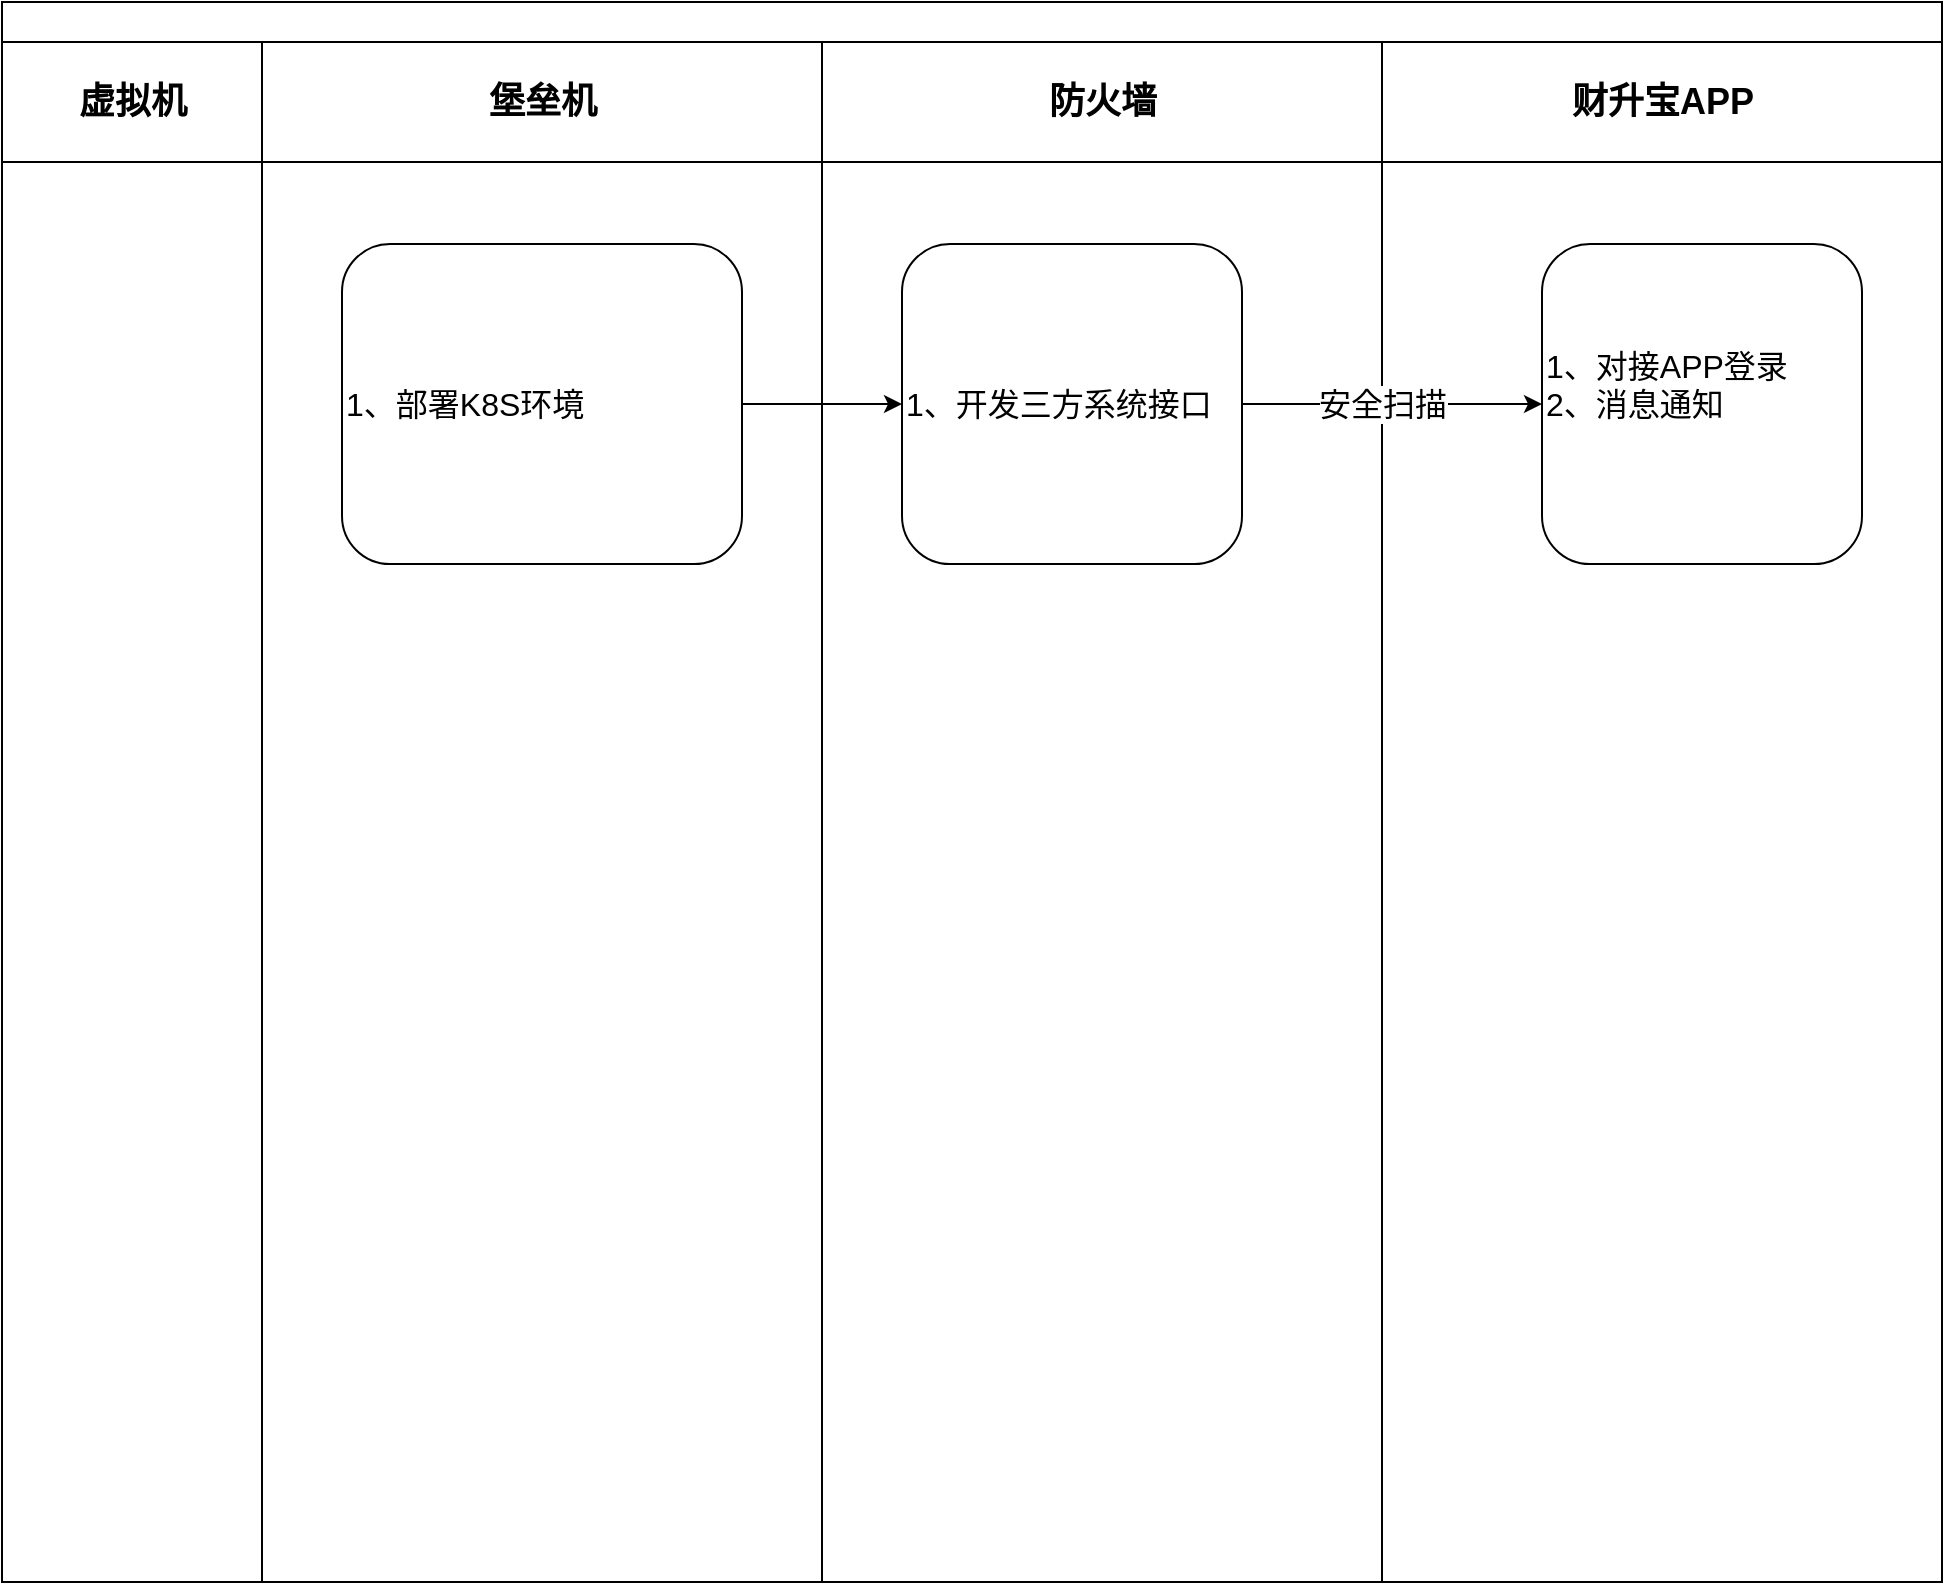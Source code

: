 <mxfile version="24.0.4" type="github">
  <diagram name="Page-1" id="74e2e168-ea6b-b213-b513-2b3c1d86103e">
    <mxGraphModel dx="1434" dy="746" grid="1" gridSize="10" guides="1" tooltips="1" connect="1" arrows="1" fold="1" page="1" pageScale="1" pageWidth="1100" pageHeight="850" background="none" math="0" shadow="0">
      <root>
        <mxCell id="0" />
        <mxCell id="1" parent="0" />
        <mxCell id="77e6c97f196da883-1" value="" style="swimlane;html=1;childLayout=stackLayout;startSize=20;rounded=0;shadow=0;labelBackgroundColor=none;strokeWidth=1;fontFamily=Verdana;fontSize=8;align=center;" parent="1" vertex="1">
          <mxGeometry x="70" y="40" width="970" height="790" as="geometry" />
        </mxCell>
        <mxCell id="77e6c97f196da883-2" value="&lt;font style=&quot;font-size: 18px;&quot;&gt;虚拟机&lt;/font&gt;" style="swimlane;html=1;startSize=60;" parent="77e6c97f196da883-1" vertex="1">
          <mxGeometry y="20" width="130" height="770" as="geometry" />
        </mxCell>
        <mxCell id="77e6c97f196da883-3" value="&lt;font style=&quot;font-size: 18px;&quot;&gt;堡垒机&lt;/font&gt;" style="swimlane;html=1;startSize=60;" parent="77e6c97f196da883-1" vertex="1">
          <mxGeometry x="130" y="20" width="280" height="770" as="geometry" />
        </mxCell>
        <mxCell id="uph5sfU3wwESWTErg2y2-1" value="&lt;font style=&quot;font-size: 16px;&quot;&gt;1、部署K8S环境&lt;/font&gt;" style="rounded=1;whiteSpace=wrap;html=1;align=left;" vertex="1" parent="77e6c97f196da883-3">
          <mxGeometry x="40" y="101" width="200" height="160" as="geometry" />
        </mxCell>
        <mxCell id="77e6c97f196da883-4" value="&lt;font style=&quot;font-size: 18px;&quot;&gt;防火墙&lt;/font&gt;" style="swimlane;html=1;startSize=60;" parent="77e6c97f196da883-1" vertex="1">
          <mxGeometry x="410" y="20" width="280" height="770" as="geometry" />
        </mxCell>
        <mxCell id="uph5sfU3wwESWTErg2y2-2" value="&lt;font style=&quot;font-size: 16px;&quot;&gt;1、开发三方系统接口&lt;/font&gt;" style="whiteSpace=wrap;html=1;rounded=1;align=left;" vertex="1" parent="77e6c97f196da883-4">
          <mxGeometry x="40" y="101" width="170" height="160" as="geometry" />
        </mxCell>
        <mxCell id="77e6c97f196da883-5" value="&lt;font style=&quot;font-size: 18px;&quot;&gt;财升宝APP&lt;/font&gt;" style="swimlane;html=1;startSize=60;" parent="77e6c97f196da883-1" vertex="1">
          <mxGeometry x="690" y="20" width="280" height="770" as="geometry" />
        </mxCell>
        <mxCell id="uph5sfU3wwESWTErg2y2-4" value="&lt;font style=&quot;font-size: 16px;&quot;&gt;1、对接APP登录&lt;/font&gt;&lt;div style=&quot;font-size: 16px;&quot;&gt;&lt;font style=&quot;font-size: 16px;&quot;&gt;2、消息通知&lt;/font&gt;&lt;/div&gt;&lt;div style=&quot;font-size: 16px;&quot;&gt;&lt;br&gt;&lt;/div&gt;" style="whiteSpace=wrap;html=1;rounded=1;align=left;" vertex="1" parent="77e6c97f196da883-5">
          <mxGeometry x="80" y="101" width="160" height="160" as="geometry" />
        </mxCell>
        <mxCell id="uph5sfU3wwESWTErg2y2-3" value="" style="edgeStyle=orthogonalEdgeStyle;rounded=0;orthogonalLoop=1;jettySize=auto;html=1;" edge="1" parent="77e6c97f196da883-1" source="uph5sfU3wwESWTErg2y2-1" target="uph5sfU3wwESWTErg2y2-2">
          <mxGeometry relative="1" as="geometry" />
        </mxCell>
        <mxCell id="uph5sfU3wwESWTErg2y2-5" value="" style="edgeStyle=orthogonalEdgeStyle;rounded=0;orthogonalLoop=1;jettySize=auto;html=1;" edge="1" parent="77e6c97f196da883-1" source="uph5sfU3wwESWTErg2y2-2" target="uph5sfU3wwESWTErg2y2-4">
          <mxGeometry relative="1" as="geometry" />
        </mxCell>
        <mxCell id="uph5sfU3wwESWTErg2y2-7" value="&lt;font style=&quot;font-size: 16px;&quot;&gt;安全扫描&lt;/font&gt;" style="edgeLabel;html=1;align=center;verticalAlign=middle;resizable=0;points=[];" vertex="1" connectable="0" parent="uph5sfU3wwESWTErg2y2-5">
          <mxGeometry x="-0.333" y="2" relative="1" as="geometry">
            <mxPoint x="20" y="2" as="offset" />
          </mxGeometry>
        </mxCell>
      </root>
    </mxGraphModel>
  </diagram>
</mxfile>

